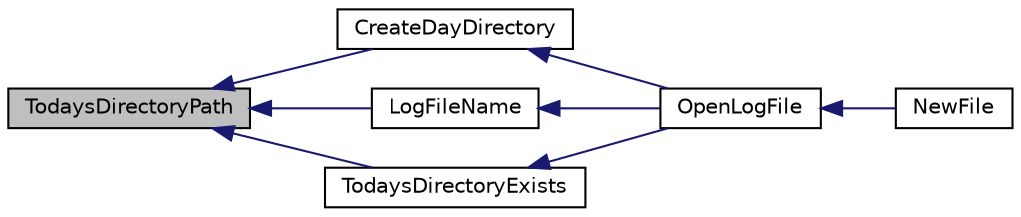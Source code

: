 digraph "TodaysDirectoryPath"
{
 // INTERACTIVE_SVG=YES
  edge [fontname="Helvetica",fontsize="10",labelfontname="Helvetica",labelfontsize="10"];
  node [fontname="Helvetica",fontsize="10",shape=record];
  rankdir="LR";
  Node214 [label="TodaysDirectoryPath",height=0.2,width=0.4,color="black", fillcolor="grey75", style="filled", fontcolor="black"];
  Node214 -> Node215 [dir="back",color="midnightblue",fontsize="10",style="solid",fontname="Helvetica"];
  Node215 [label="CreateDayDirectory",height=0.2,width=0.4,color="black", fillcolor="white", style="filled",URL="$zephyr_8c.html#a0eaf55c523b081609cd85dd6eb04682b"];
  Node215 -> Node216 [dir="back",color="midnightblue",fontsize="10",style="solid",fontname="Helvetica"];
  Node216 [label="OpenLogFile",height=0.2,width=0.4,color="black", fillcolor="white", style="filled",URL="$zephyr_8c.html#af8b73dc85a9b8da6978eac659ec8531b"];
  Node216 -> Node217 [dir="back",color="midnightblue",fontsize="10",style="solid",fontname="Helvetica"];
  Node217 [label="NewFile",height=0.2,width=0.4,color="black", fillcolor="white", style="filled",URL="$zephyr_8c.html#a5366f78d45883b7ad5934d6910efa6c5"];
  Node214 -> Node218 [dir="back",color="midnightblue",fontsize="10",style="solid",fontname="Helvetica"];
  Node218 [label="LogFileName",height=0.2,width=0.4,color="black", fillcolor="white", style="filled",URL="$zephyr_8c.html#a45786db9b46a6cc20e64bd0a851655bc"];
  Node218 -> Node216 [dir="back",color="midnightblue",fontsize="10",style="solid",fontname="Helvetica"];
  Node214 -> Node219 [dir="back",color="midnightblue",fontsize="10",style="solid",fontname="Helvetica"];
  Node219 [label="TodaysDirectoryExists",height=0.2,width=0.4,color="black", fillcolor="white", style="filled",URL="$zephyr_8c.html#a88fb6383c5c934e876be013729f8ab60"];
  Node219 -> Node216 [dir="back",color="midnightblue",fontsize="10",style="solid",fontname="Helvetica"];
}
